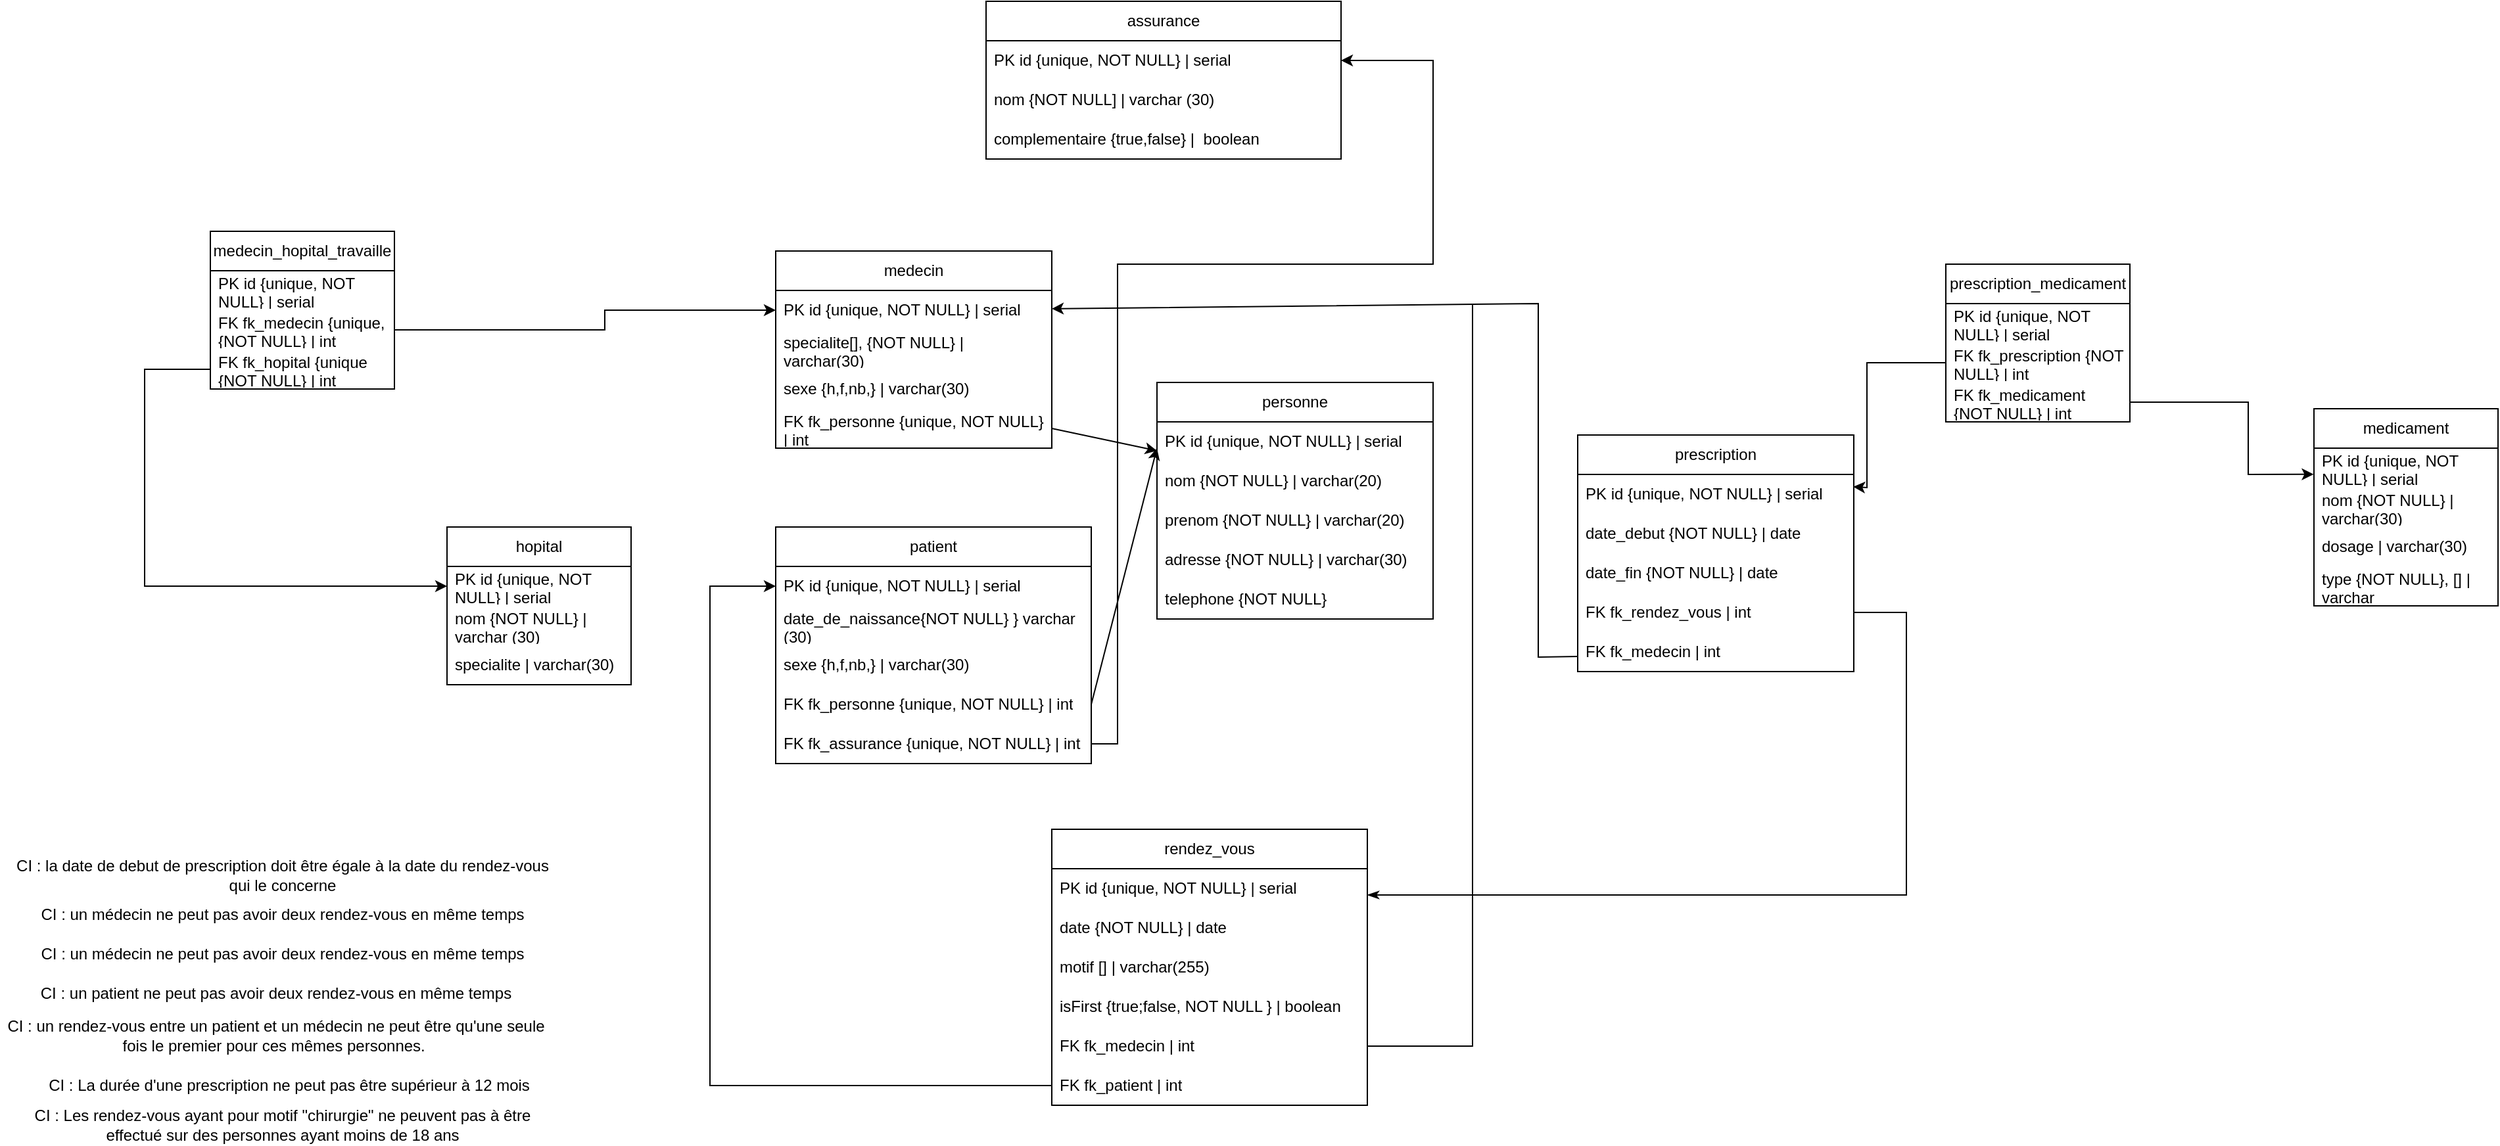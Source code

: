 <mxfile version="24.7.8">
  <diagram name="Page-1" id="RGorqgUzjj5_bAw9mksL">
    <mxGraphModel dx="1751" dy="779" grid="1" gridSize="10" guides="1" tooltips="1" connect="1" arrows="1" fold="1" page="1" pageScale="1" pageWidth="1000" pageHeight="1000" math="0" shadow="0">
      <root>
        <mxCell id="0" />
        <mxCell id="1" parent="0" />
        <mxCell id="2R8Dzw3nEG0THhyR7yvY-1" value="patient" style="swimlane;fontStyle=0;childLayout=stackLayout;horizontal=1;startSize=30;horizontalStack=0;resizeParent=1;resizeParentMax=0;resizeLast=0;collapsible=1;marginBottom=0;whiteSpace=wrap;html=1;" parent="1" vertex="1">
          <mxGeometry x="630" y="440" width="240" height="180" as="geometry" />
        </mxCell>
        <mxCell id="TuQZTWzfY9e2gDkFEBJu-4" value="PK id {unique, NOT NULL} | serial&amp;nbsp;" style="text;strokeColor=none;fillColor=none;align=left;verticalAlign=middle;spacingLeft=4;spacingRight=4;overflow=hidden;points=[[0,0.5],[1,0.5]];portConstraint=eastwest;rotatable=0;whiteSpace=wrap;html=1;fontStyle=0" parent="2R8Dzw3nEG0THhyR7yvY-1" vertex="1">
          <mxGeometry y="30" width="240" height="30" as="geometry" />
        </mxCell>
        <mxCell id="2R8Dzw3nEG0THhyR7yvY-5" value="date_de_naissance{NOT NULL} } varchar (30)" style="text;strokeColor=none;fillColor=none;align=left;verticalAlign=middle;spacingLeft=4;spacingRight=4;overflow=hidden;points=[[0,0.5],[1,0.5]];portConstraint=eastwest;rotatable=0;whiteSpace=wrap;html=1;" parent="2R8Dzw3nEG0THhyR7yvY-1" vertex="1">
          <mxGeometry y="60" width="240" height="30" as="geometry" />
        </mxCell>
        <mxCell id="ysyduvd8YzeIsaKyimMD-5" value="sexe {h,f,nb,} | varchar(30)" style="text;strokeColor=none;fillColor=none;align=left;verticalAlign=middle;spacingLeft=4;spacingRight=4;overflow=hidden;points=[[0,0.5],[1,0.5]];portConstraint=eastwest;rotatable=0;whiteSpace=wrap;html=1;" parent="2R8Dzw3nEG0THhyR7yvY-1" vertex="1">
          <mxGeometry y="90" width="240" height="30" as="geometry" />
        </mxCell>
        <mxCell id="TuQZTWzfY9e2gDkFEBJu-25" value="FK fk_personne {unique, NOT NULL} | int" style="text;strokeColor=none;fillColor=none;align=left;verticalAlign=middle;spacingLeft=4;spacingRight=4;overflow=hidden;points=[[0,0.5],[1,0.5]];portConstraint=eastwest;rotatable=0;whiteSpace=wrap;html=1;fontStyle=0" parent="2R8Dzw3nEG0THhyR7yvY-1" vertex="1">
          <mxGeometry y="120" width="240" height="30" as="geometry" />
        </mxCell>
        <mxCell id="LABQE7Eeu0sSzHMh1YGV-7" value="FK fk_assurance {unique, NOT NULL} | int" style="text;strokeColor=none;fillColor=none;align=left;verticalAlign=middle;spacingLeft=4;spacingRight=4;overflow=hidden;points=[[0,0.5],[1,0.5]];portConstraint=eastwest;rotatable=0;whiteSpace=wrap;html=1;fontStyle=0" vertex="1" parent="2R8Dzw3nEG0THhyR7yvY-1">
          <mxGeometry y="150" width="240" height="30" as="geometry" />
        </mxCell>
        <mxCell id="2R8Dzw3nEG0THhyR7yvY-8" value="personne" style="swimlane;fontStyle=0;childLayout=stackLayout;horizontal=1;startSize=30;horizontalStack=0;resizeParent=1;resizeParentMax=0;resizeLast=0;collapsible=1;marginBottom=0;whiteSpace=wrap;html=1;" parent="1" vertex="1">
          <mxGeometry x="920" y="330" width="210" height="180" as="geometry" />
        </mxCell>
        <mxCell id="2R8Dzw3nEG0THhyR7yvY-9" value="PK id {unique, NOT NULL} | serial&amp;nbsp;" style="text;strokeColor=none;fillColor=none;align=left;verticalAlign=middle;spacingLeft=4;spacingRight=4;overflow=hidden;points=[[0,0.5],[1,0.5]];portConstraint=eastwest;rotatable=0;whiteSpace=wrap;html=1;fontStyle=0" parent="2R8Dzw3nEG0THhyR7yvY-8" vertex="1">
          <mxGeometry y="30" width="210" height="30" as="geometry" />
        </mxCell>
        <mxCell id="2R8Dzw3nEG0THhyR7yvY-10" value="nom {NOT NULL} | varchar(20)" style="text;strokeColor=none;fillColor=none;align=left;verticalAlign=middle;spacingLeft=4;spacingRight=4;overflow=hidden;points=[[0,0.5],[1,0.5]];portConstraint=eastwest;rotatable=0;whiteSpace=wrap;html=1;" parent="2R8Dzw3nEG0THhyR7yvY-8" vertex="1">
          <mxGeometry y="60" width="210" height="30" as="geometry" />
        </mxCell>
        <mxCell id="2R8Dzw3nEG0THhyR7yvY-11" value="prenom {NOT NULL} | varchar(20)" style="text;strokeColor=none;fillColor=none;align=left;verticalAlign=middle;spacingLeft=4;spacingRight=4;overflow=hidden;points=[[0,0.5],[1,0.5]];portConstraint=eastwest;rotatable=0;whiteSpace=wrap;html=1;" parent="2R8Dzw3nEG0THhyR7yvY-8" vertex="1">
          <mxGeometry y="90" width="210" height="30" as="geometry" />
        </mxCell>
        <mxCell id="ysyduvd8YzeIsaKyimMD-1" value="adresse {NOT NULL} | varchar(30)" style="text;strokeColor=none;fillColor=none;align=left;verticalAlign=middle;spacingLeft=4;spacingRight=4;overflow=hidden;points=[[0,0.5],[1,0.5]];portConstraint=eastwest;rotatable=0;whiteSpace=wrap;html=1;" parent="2R8Dzw3nEG0THhyR7yvY-8" vertex="1">
          <mxGeometry y="120" width="210" height="30" as="geometry" />
        </mxCell>
        <mxCell id="ysyduvd8YzeIsaKyimMD-8" value="telephone {NOT NULL}" style="text;strokeColor=none;fillColor=none;align=left;verticalAlign=middle;spacingLeft=4;spacingRight=4;overflow=hidden;points=[[0,0.5],[1,0.5]];portConstraint=eastwest;rotatable=0;whiteSpace=wrap;html=1;" parent="2R8Dzw3nEG0THhyR7yvY-8" vertex="1">
          <mxGeometry y="150" width="210" height="30" as="geometry" />
        </mxCell>
        <mxCell id="2R8Dzw3nEG0THhyR7yvY-15" value="medecin" style="swimlane;fontStyle=0;childLayout=stackLayout;horizontal=1;startSize=30;horizontalStack=0;resizeParent=1;resizeParentMax=0;resizeLast=0;collapsible=1;marginBottom=0;whiteSpace=wrap;html=1;" parent="1" vertex="1">
          <mxGeometry x="630" y="230" width="210" height="150" as="geometry" />
        </mxCell>
        <mxCell id="TuQZTWzfY9e2gDkFEBJu-5" value="PK id {unique, NOT NULL} | serial" style="text;strokeColor=none;fillColor=none;align=left;verticalAlign=middle;spacingLeft=4;spacingRight=4;overflow=hidden;points=[[0,0.5],[1,0.5]];portConstraint=eastwest;rotatable=0;whiteSpace=wrap;html=1;fontStyle=0" parent="2R8Dzw3nEG0THhyR7yvY-15" vertex="1">
          <mxGeometry y="30" width="210" height="30" as="geometry" />
        </mxCell>
        <mxCell id="2R8Dzw3nEG0THhyR7yvY-20" value="specialite[], {NOT NULL} | varchar(30)" style="text;strokeColor=none;fillColor=none;align=left;verticalAlign=middle;spacingLeft=4;spacingRight=4;overflow=hidden;points=[[0,0.5],[1,0.5]];portConstraint=eastwest;rotatable=0;whiteSpace=wrap;html=1;" parent="2R8Dzw3nEG0THhyR7yvY-15" vertex="1">
          <mxGeometry y="60" width="210" height="30" as="geometry" />
        </mxCell>
        <mxCell id="ldBNjT86KZCsd6IWo8qu-2" value="sexe {h,f,nb,} | varchar(30)" style="text;strokeColor=none;fillColor=none;align=left;verticalAlign=middle;spacingLeft=4;spacingRight=4;overflow=hidden;points=[[0,0.5],[1,0.5]];portConstraint=eastwest;rotatable=0;whiteSpace=wrap;html=1;" parent="2R8Dzw3nEG0THhyR7yvY-15" vertex="1">
          <mxGeometry y="90" width="210" height="30" as="geometry" />
        </mxCell>
        <mxCell id="TuQZTWzfY9e2gDkFEBJu-26" value="FK fk_personne {unique, NOT NULL} | int" style="text;strokeColor=none;fillColor=none;align=left;verticalAlign=middle;spacingLeft=4;spacingRight=4;overflow=hidden;points=[[0,0.5],[1,0.5]];portConstraint=eastwest;rotatable=0;whiteSpace=wrap;html=1;fontStyle=0" parent="2R8Dzw3nEG0THhyR7yvY-15" vertex="1">
          <mxGeometry y="120" width="210" height="30" as="geometry" />
        </mxCell>
        <mxCell id="2R8Dzw3nEG0THhyR7yvY-23" value="" style="endArrow=classic;html=1;rounded=0;exitX=1;exitY=0.5;exitDx=0;exitDy=0;" parent="1" source="TuQZTWzfY9e2gDkFEBJu-25" edge="1">
          <mxGeometry width="50" height="50" relative="1" as="geometry">
            <mxPoint x="700" y="330" as="sourcePoint" />
            <mxPoint x="920" y="380" as="targetPoint" />
          </mxGeometry>
        </mxCell>
        <mxCell id="2R8Dzw3nEG0THhyR7yvY-24" value="" style="endArrow=classic;html=1;rounded=0;exitX=1;exitY=0.5;exitDx=0;exitDy=0;entryX=0;entryY=0.5;entryDx=0;entryDy=0;" parent="1" source="TuQZTWzfY9e2gDkFEBJu-26" edge="1">
          <mxGeometry width="50" height="50" relative="1" as="geometry">
            <mxPoint x="770" y="440" as="sourcePoint" />
            <mxPoint x="920" y="382" as="targetPoint" />
          </mxGeometry>
        </mxCell>
        <mxCell id="2R8Dzw3nEG0THhyR7yvY-26" value="rendez_vous" style="swimlane;fontStyle=0;childLayout=stackLayout;horizontal=1;startSize=30;horizontalStack=0;resizeParent=1;resizeParentMax=0;resizeLast=0;collapsible=1;marginBottom=0;whiteSpace=wrap;html=1;" parent="1" vertex="1">
          <mxGeometry x="840" y="670" width="240" height="210" as="geometry" />
        </mxCell>
        <mxCell id="2R8Dzw3nEG0THhyR7yvY-29" value="PK id {unique, NOT NULL} | serial&amp;nbsp;" style="text;strokeColor=none;fillColor=none;align=left;verticalAlign=middle;spacingLeft=4;spacingRight=4;overflow=hidden;points=[[0,0.5],[1,0.5]];portConstraint=eastwest;rotatable=0;whiteSpace=wrap;html=1;fontStyle=0" parent="2R8Dzw3nEG0THhyR7yvY-26" vertex="1">
          <mxGeometry y="30" width="240" height="30" as="geometry" />
        </mxCell>
        <mxCell id="2R8Dzw3nEG0THhyR7yvY-27" value="date {NOT NULL} | date" style="text;strokeColor=none;fillColor=none;align=left;verticalAlign=middle;spacingLeft=4;spacingRight=4;overflow=hidden;points=[[0,0.5],[1,0.5]];portConstraint=eastwest;rotatable=0;whiteSpace=wrap;html=1;" parent="2R8Dzw3nEG0THhyR7yvY-26" vertex="1">
          <mxGeometry y="60" width="240" height="30" as="geometry" />
        </mxCell>
        <mxCell id="2R8Dzw3nEG0THhyR7yvY-28" value="motif [] | varchar(255)" style="text;strokeColor=none;fillColor=none;align=left;verticalAlign=middle;spacingLeft=4;spacingRight=4;overflow=hidden;points=[[0,0.5],[1,0.5]];portConstraint=eastwest;rotatable=0;whiteSpace=wrap;html=1;" parent="2R8Dzw3nEG0THhyR7yvY-26" vertex="1">
          <mxGeometry y="90" width="240" height="30" as="geometry" />
        </mxCell>
        <mxCell id="ysyduvd8YzeIsaKyimMD-10" value="isFirst {true;false, NOT NULL } | boolean" style="text;strokeColor=none;fillColor=none;align=left;verticalAlign=middle;spacingLeft=4;spacingRight=4;overflow=hidden;points=[[0,0.5],[1,0.5]];portConstraint=eastwest;rotatable=0;whiteSpace=wrap;html=1;" parent="2R8Dzw3nEG0THhyR7yvY-26" vertex="1">
          <mxGeometry y="120" width="240" height="30" as="geometry" />
        </mxCell>
        <mxCell id="TuQZTWzfY9e2gDkFEBJu-3" value="FK fk_medecin | int" style="text;strokeColor=none;fillColor=none;align=left;verticalAlign=middle;spacingLeft=4;spacingRight=4;overflow=hidden;points=[[0,0.5],[1,0.5]];portConstraint=eastwest;rotatable=0;whiteSpace=wrap;html=1;" parent="2R8Dzw3nEG0THhyR7yvY-26" vertex="1">
          <mxGeometry y="150" width="240" height="30" as="geometry" />
        </mxCell>
        <mxCell id="TuQZTWzfY9e2gDkFEBJu-7" value="FK fk_patient | int" style="text;strokeColor=none;fillColor=none;align=left;verticalAlign=middle;spacingLeft=4;spacingRight=4;overflow=hidden;points=[[0,0.5],[1,0.5]];portConstraint=eastwest;rotatable=0;whiteSpace=wrap;html=1;" parent="2R8Dzw3nEG0THhyR7yvY-26" vertex="1">
          <mxGeometry y="180" width="240" height="30" as="geometry" />
        </mxCell>
        <mxCell id="2R8Dzw3nEG0THhyR7yvY-30" value="" style="endArrow=none;html=1;rounded=0;entryX=0;entryY=0.5;entryDx=0;entryDy=0;startArrow=classic;startFill=1;exitX=0;exitY=0.5;exitDx=0;exitDy=0;" parent="1" source="TuQZTWzfY9e2gDkFEBJu-4" target="TuQZTWzfY9e2gDkFEBJu-7" edge="1">
          <mxGeometry width="50" height="50" relative="1" as="geometry">
            <mxPoint x="630" y="480" as="sourcePoint" />
            <mxPoint x="630" y="760" as="targetPoint" />
            <Array as="points">
              <mxPoint x="580" y="485" />
              <mxPoint x="580" y="865" />
            </Array>
          </mxGeometry>
        </mxCell>
        <mxCell id="2R8Dzw3nEG0THhyR7yvY-37" value="" style="endArrow=none;html=1;rounded=0;startArrow=none;startFill=0;endFill=0;exitX=1;exitY=0.5;exitDx=0;exitDy=0;" parent="1" source="TuQZTWzfY9e2gDkFEBJu-3" edge="1">
          <mxGeometry width="50" height="50" relative="1" as="geometry">
            <mxPoint x="1020" y="830" as="sourcePoint" />
            <mxPoint x="1160" y="270" as="targetPoint" />
            <Array as="points">
              <mxPoint x="1160" y="835" />
              <mxPoint x="1160" y="325" />
            </Array>
          </mxGeometry>
        </mxCell>
        <mxCell id="2R8Dzw3nEG0THhyR7yvY-39" value="hopital" style="swimlane;fontStyle=0;childLayout=stackLayout;horizontal=1;startSize=30;horizontalStack=0;resizeParent=1;resizeParentMax=0;resizeLast=0;collapsible=1;marginBottom=0;whiteSpace=wrap;html=1;" parent="1" vertex="1">
          <mxGeometry x="380" y="440" width="140" height="120" as="geometry" />
        </mxCell>
        <mxCell id="2R8Dzw3nEG0THhyR7yvY-40" value="PK id {unique, NOT NULL} | serial" style="text;strokeColor=none;fillColor=none;align=left;verticalAlign=middle;spacingLeft=4;spacingRight=4;overflow=hidden;points=[[0,0.5],[1,0.5]];portConstraint=eastwest;rotatable=0;whiteSpace=wrap;html=1;fontStyle=0" parent="2R8Dzw3nEG0THhyR7yvY-39" vertex="1">
          <mxGeometry y="30" width="140" height="30" as="geometry" />
        </mxCell>
        <mxCell id="2R8Dzw3nEG0THhyR7yvY-43" value="nom {NOT NULL} | varchar (30)" style="text;strokeColor=none;fillColor=none;align=left;verticalAlign=middle;spacingLeft=4;spacingRight=4;overflow=hidden;points=[[0,0.5],[1,0.5]];portConstraint=eastwest;rotatable=0;whiteSpace=wrap;html=1;fontStyle=0" parent="2R8Dzw3nEG0THhyR7yvY-39" vertex="1">
          <mxGeometry y="60" width="140" height="30" as="geometry" />
        </mxCell>
        <mxCell id="2R8Dzw3nEG0THhyR7yvY-44" value="specialite | varchar(30)" style="text;strokeColor=none;fillColor=none;align=left;verticalAlign=middle;spacingLeft=4;spacingRight=4;overflow=hidden;points=[[0,0.5],[1,0.5]];portConstraint=eastwest;rotatable=0;whiteSpace=wrap;html=1;fontStyle=0" parent="2R8Dzw3nEG0THhyR7yvY-39" vertex="1">
          <mxGeometry y="90" width="140" height="30" as="geometry" />
        </mxCell>
        <mxCell id="2R8Dzw3nEG0THhyR7yvY-54" value="medicament" style="swimlane;fontStyle=0;childLayout=stackLayout;horizontal=1;startSize=30;horizontalStack=0;resizeParent=1;resizeParentMax=0;resizeLast=0;collapsible=1;marginBottom=0;whiteSpace=wrap;html=1;" parent="1" vertex="1">
          <mxGeometry x="1800" y="350" width="140" height="150" as="geometry" />
        </mxCell>
        <mxCell id="2R8Dzw3nEG0THhyR7yvY-55" value="PK id {unique, NOT NULL} | serial" style="text;strokeColor=none;fillColor=none;align=left;verticalAlign=middle;spacingLeft=4;spacingRight=4;overflow=hidden;points=[[0,0.5],[1,0.5]];portConstraint=eastwest;rotatable=0;whiteSpace=wrap;html=1;fontStyle=0" parent="2R8Dzw3nEG0THhyR7yvY-54" vertex="1">
          <mxGeometry y="30" width="140" height="30" as="geometry" />
        </mxCell>
        <mxCell id="2R8Dzw3nEG0THhyR7yvY-56" value="nom {NOT NULL} | varchar(30)" style="text;strokeColor=none;fillColor=none;align=left;verticalAlign=middle;spacingLeft=4;spacingRight=4;overflow=hidden;points=[[0,0.5],[1,0.5]];portConstraint=eastwest;rotatable=0;whiteSpace=wrap;html=1;" parent="2R8Dzw3nEG0THhyR7yvY-54" vertex="1">
          <mxGeometry y="60" width="140" height="30" as="geometry" />
        </mxCell>
        <mxCell id="2R8Dzw3nEG0THhyR7yvY-57" value="dosage | varchar(30)" style="text;strokeColor=none;fillColor=none;align=left;verticalAlign=middle;spacingLeft=4;spacingRight=4;overflow=hidden;points=[[0,0.5],[1,0.5]];portConstraint=eastwest;rotatable=0;whiteSpace=wrap;html=1;" parent="2R8Dzw3nEG0THhyR7yvY-54" vertex="1">
          <mxGeometry y="90" width="140" height="30" as="geometry" />
        </mxCell>
        <mxCell id="2R8Dzw3nEG0THhyR7yvY-58" value="type {NOT NULL}, [] | varchar" style="text;strokeColor=none;fillColor=none;align=left;verticalAlign=middle;spacingLeft=4;spacingRight=4;overflow=hidden;points=[[0,0.5],[1,0.5]];portConstraint=eastwest;rotatable=0;whiteSpace=wrap;html=1;" parent="2R8Dzw3nEG0THhyR7yvY-54" vertex="1">
          <mxGeometry y="120" width="140" height="30" as="geometry" />
        </mxCell>
        <mxCell id="2R8Dzw3nEG0THhyR7yvY-59" value="prescription" style="swimlane;fontStyle=0;childLayout=stackLayout;horizontal=1;startSize=30;horizontalStack=0;resizeParent=1;resizeParentMax=0;resizeLast=0;collapsible=1;marginBottom=0;whiteSpace=wrap;html=1;" parent="1" vertex="1">
          <mxGeometry x="1240" y="370" width="210" height="180" as="geometry" />
        </mxCell>
        <mxCell id="2R8Dzw3nEG0THhyR7yvY-60" value="PK id {unique, NOT NULL} | serial" style="text;strokeColor=none;fillColor=none;align=left;verticalAlign=middle;spacingLeft=4;spacingRight=4;overflow=hidden;points=[[0,0.5],[1,0.5]];portConstraint=eastwest;rotatable=0;whiteSpace=wrap;html=1;fontStyle=0" parent="2R8Dzw3nEG0THhyR7yvY-59" vertex="1">
          <mxGeometry y="30" width="210" height="30" as="geometry" />
        </mxCell>
        <mxCell id="2R8Dzw3nEG0THhyR7yvY-61" value="date_debut {NOT NULL} | date" style="text;strokeColor=none;fillColor=none;align=left;verticalAlign=middle;spacingLeft=4;spacingRight=4;overflow=hidden;points=[[0,0.5],[1,0.5]];portConstraint=eastwest;rotatable=0;whiteSpace=wrap;html=1;" parent="2R8Dzw3nEG0THhyR7yvY-59" vertex="1">
          <mxGeometry y="60" width="210" height="30" as="geometry" />
        </mxCell>
        <mxCell id="ldBNjT86KZCsd6IWo8qu-3" value="date_fin {NOT NULL} | date" style="text;strokeColor=none;fillColor=none;align=left;verticalAlign=middle;spacingLeft=4;spacingRight=4;overflow=hidden;points=[[0,0.5],[1,0.5]];portConstraint=eastwest;rotatable=0;whiteSpace=wrap;html=1;" parent="2R8Dzw3nEG0THhyR7yvY-59" vertex="1">
          <mxGeometry y="90" width="210" height="30" as="geometry" />
        </mxCell>
        <mxCell id="TuQZTWzfY9e2gDkFEBJu-2" value="FK fk_rendez_vous | int" style="text;strokeColor=none;fillColor=none;align=left;verticalAlign=middle;spacingLeft=4;spacingRight=4;overflow=hidden;points=[[0,0.5],[1,0.5]];portConstraint=eastwest;rotatable=0;whiteSpace=wrap;html=1;" parent="2R8Dzw3nEG0THhyR7yvY-59" vertex="1">
          <mxGeometry y="120" width="210" height="30" as="geometry" />
        </mxCell>
        <mxCell id="TuQZTWzfY9e2gDkFEBJu-6" value="FK fk_medecin | int" style="text;strokeColor=none;fillColor=none;align=left;verticalAlign=middle;spacingLeft=4;spacingRight=4;overflow=hidden;points=[[0,0.5],[1,0.5]];portConstraint=eastwest;rotatable=0;whiteSpace=wrap;html=1;" parent="2R8Dzw3nEG0THhyR7yvY-59" vertex="1">
          <mxGeometry y="150" width="210" height="30" as="geometry" />
        </mxCell>
        <mxCell id="2R8Dzw3nEG0THhyR7yvY-64" value="" style="endArrow=none;html=1;rounded=0;endFill=0;startArrow=classic;startFill=1;entryX=0.001;entryY=0.617;entryDx=0;entryDy=0;entryPerimeter=0;" parent="1" target="TuQZTWzfY9e2gDkFEBJu-6" edge="1" source="TuQZTWzfY9e2gDkFEBJu-5">
          <mxGeometry width="50" height="50" relative="1" as="geometry">
            <mxPoint x="780" y="265" as="sourcePoint" />
            <mxPoint x="1210" y="510" as="targetPoint" />
            <Array as="points">
              <mxPoint x="1210" y="270" />
              <mxPoint x="1210" y="539" />
            </Array>
          </mxGeometry>
        </mxCell>
        <mxCell id="2R8Dzw3nEG0THhyR7yvY-68" value="" style="endArrow=none;html=1;rounded=0;entryX=1;entryY=0.5;entryDx=0;entryDy=0;startArrow=classicThin;startFill=1;" parent="1" target="TuQZTWzfY9e2gDkFEBJu-2" edge="1">
          <mxGeometry width="50" height="50" relative="1" as="geometry">
            <mxPoint x="1080" y="720" as="sourcePoint" />
            <mxPoint x="1370" y="450" as="targetPoint" />
            <Array as="points">
              <mxPoint x="1490" y="720" />
              <mxPoint x="1490" y="505" />
            </Array>
          </mxGeometry>
        </mxCell>
        <mxCell id="pBF73FbpVqwOK1bHGjCk-2" value="CI : un médecin ne peut pas avoir deux rendez-vous en même temps" style="text;html=1;align=center;verticalAlign=middle;whiteSpace=wrap;rounded=0;" parent="1" vertex="1">
          <mxGeometry x="60" y="750" width="390" height="30" as="geometry" />
        </mxCell>
        <mxCell id="pBF73FbpVqwOK1bHGjCk-4" value="CI : un patient ne peut pas avoir deux rendez-vous en même temps" style="text;html=1;align=center;verticalAlign=middle;whiteSpace=wrap;rounded=0;" parent="1" vertex="1">
          <mxGeometry x="40" y="780" width="420" height="30" as="geometry" />
        </mxCell>
        <mxCell id="pBF73FbpVqwOK1bHGjCk-5" value="CI : un rendez-vous entre un patient et un médecin ne peut être qu&#39;une seule fois le premier pour ces mêmes personnes.&amp;nbsp;" style="text;html=1;align=center;verticalAlign=middle;whiteSpace=wrap;rounded=0;" parent="1" vertex="1">
          <mxGeometry x="40" y="812" width="420" height="30" as="geometry" />
        </mxCell>
        <mxCell id="pBF73FbpVqwOK1bHGjCk-6" value="CI : La durée d&#39;une prescription ne peut pas être supérieur à 12 mois" style="text;html=1;align=center;verticalAlign=middle;whiteSpace=wrap;rounded=0;" parent="1" vertex="1">
          <mxGeometry x="50" y="850" width="420" height="30" as="geometry" />
        </mxCell>
        <mxCell id="TuQZTWzfY9e2gDkFEBJu-8" value="medecin_hopital_travaille" style="swimlane;fontStyle=0;childLayout=stackLayout;horizontal=1;startSize=30;horizontalStack=0;resizeParent=1;resizeParentMax=0;resizeLast=0;collapsible=1;marginBottom=0;whiteSpace=wrap;html=1;" parent="1" vertex="1">
          <mxGeometry x="200" y="215" width="140" height="120" as="geometry" />
        </mxCell>
        <mxCell id="TuQZTWzfY9e2gDkFEBJu-9" value="PK id {unique, NOT NULL} | serial" style="text;strokeColor=none;fillColor=none;align=left;verticalAlign=middle;spacingLeft=4;spacingRight=4;overflow=hidden;points=[[0,0.5],[1,0.5]];portConstraint=eastwest;rotatable=0;whiteSpace=wrap;html=1;fontStyle=0" parent="TuQZTWzfY9e2gDkFEBJu-8" vertex="1">
          <mxGeometry y="30" width="140" height="30" as="geometry" />
        </mxCell>
        <mxCell id="TuQZTWzfY9e2gDkFEBJu-12" value="FK fk_medecin {unique, {NOT NULL} | int" style="text;strokeColor=none;fillColor=none;align=left;verticalAlign=middle;spacingLeft=4;spacingRight=4;overflow=hidden;points=[[0,0.5],[1,0.5]];portConstraint=eastwest;rotatable=0;whiteSpace=wrap;html=1;fontStyle=0" parent="TuQZTWzfY9e2gDkFEBJu-8" vertex="1">
          <mxGeometry y="60" width="140" height="30" as="geometry" />
        </mxCell>
        <mxCell id="TuQZTWzfY9e2gDkFEBJu-13" value="FK fk_hopital {unique {NOT NULL} | int" style="text;strokeColor=none;fillColor=none;align=left;verticalAlign=middle;spacingLeft=4;spacingRight=4;overflow=hidden;points=[[0,0.5],[1,0.5]];portConstraint=eastwest;rotatable=0;whiteSpace=wrap;html=1;fontStyle=0" parent="TuQZTWzfY9e2gDkFEBJu-8" vertex="1">
          <mxGeometry y="90" width="140" height="30" as="geometry" />
        </mxCell>
        <mxCell id="TuQZTWzfY9e2gDkFEBJu-14" value="" style="endArrow=none;html=1;rounded=0;exitX=0;exitY=0.5;exitDx=0;exitDy=0;endFill=0;startArrow=classic;startFill=1;" parent="1" source="2R8Dzw3nEG0THhyR7yvY-40" edge="1">
          <mxGeometry width="50" height="50" relative="1" as="geometry">
            <mxPoint x="150" y="370" as="sourcePoint" />
            <mxPoint x="200" y="320" as="targetPoint" />
            <Array as="points">
              <mxPoint x="150" y="485" />
              <mxPoint x="150" y="320" />
            </Array>
          </mxGeometry>
        </mxCell>
        <mxCell id="TuQZTWzfY9e2gDkFEBJu-15" value="" style="endArrow=classic;html=1;rounded=0;exitX=1;exitY=0.5;exitDx=0;exitDy=0;entryX=0;entryY=0.5;entryDx=0;entryDy=0;endFill=1;" parent="1" source="TuQZTWzfY9e2gDkFEBJu-12" target="TuQZTWzfY9e2gDkFEBJu-5" edge="1">
          <mxGeometry width="50" height="50" relative="1" as="geometry">
            <mxPoint x="460" y="460" as="sourcePoint" />
            <mxPoint x="510" y="410" as="targetPoint" />
            <Array as="points">
              <mxPoint x="500" y="290" />
              <mxPoint x="500" y="275" />
            </Array>
          </mxGeometry>
        </mxCell>
        <mxCell id="TuQZTWzfY9e2gDkFEBJu-17" value="prescription_medicament" style="swimlane;fontStyle=0;childLayout=stackLayout;horizontal=1;startSize=30;horizontalStack=0;resizeParent=1;resizeParentMax=0;resizeLast=0;collapsible=1;marginBottom=0;whiteSpace=wrap;html=1;" parent="1" vertex="1">
          <mxGeometry x="1520" y="240" width="140" height="120" as="geometry" />
        </mxCell>
        <mxCell id="TuQZTWzfY9e2gDkFEBJu-18" value="PK id {unique, NOT NULL} | serial" style="text;strokeColor=none;fillColor=none;align=left;verticalAlign=middle;spacingLeft=4;spacingRight=4;overflow=hidden;points=[[0,0.5],[1,0.5]];portConstraint=eastwest;rotatable=0;whiteSpace=wrap;html=1;fontStyle=0" parent="TuQZTWzfY9e2gDkFEBJu-17" vertex="1">
          <mxGeometry y="30" width="140" height="30" as="geometry" />
        </mxCell>
        <mxCell id="TuQZTWzfY9e2gDkFEBJu-21" value="FK fk_prescription {NOT NULL} | int" style="text;strokeColor=none;fillColor=none;align=left;verticalAlign=middle;spacingLeft=4;spacingRight=4;overflow=hidden;points=[[0,0.5],[1,0.5]];portConstraint=eastwest;rotatable=0;whiteSpace=wrap;html=1;" parent="TuQZTWzfY9e2gDkFEBJu-17" vertex="1">
          <mxGeometry y="60" width="140" height="30" as="geometry" />
        </mxCell>
        <mxCell id="TuQZTWzfY9e2gDkFEBJu-22" value="FK fk_medicament {NOT NULL} | int" style="text;strokeColor=none;fillColor=none;align=left;verticalAlign=middle;spacingLeft=4;spacingRight=4;overflow=hidden;points=[[0,0.5],[1,0.5]];portConstraint=eastwest;rotatable=0;whiteSpace=wrap;html=1;" parent="TuQZTWzfY9e2gDkFEBJu-17" vertex="1">
          <mxGeometry y="90" width="140" height="30" as="geometry" />
        </mxCell>
        <mxCell id="TuQZTWzfY9e2gDkFEBJu-23" value="" style="endArrow=none;html=1;rounded=0;entryX=0;entryY=0.5;entryDx=0;entryDy=0;exitX=0.998;exitY=0.313;exitDx=0;exitDy=0;exitPerimeter=0;startArrow=classic;startFill=1;" parent="1" source="2R8Dzw3nEG0THhyR7yvY-60" target="TuQZTWzfY9e2gDkFEBJu-21" edge="1">
          <mxGeometry width="50" height="50" relative="1" as="geometry">
            <mxPoint x="1400" y="500" as="sourcePoint" />
            <mxPoint x="1450" y="450" as="targetPoint" />
            <Array as="points">
              <mxPoint x="1460" y="410" />
              <mxPoint x="1460" y="315" />
            </Array>
          </mxGeometry>
        </mxCell>
        <mxCell id="TuQZTWzfY9e2gDkFEBJu-24" value="" style="endArrow=none;html=1;rounded=0;entryX=1;entryY=0.5;entryDx=0;entryDy=0;exitX=-0.002;exitY=0.663;exitDx=0;exitDy=0;exitPerimeter=0;endFill=0;startArrow=classic;startFill=1;" parent="1" source="2R8Dzw3nEG0THhyR7yvY-55" target="TuQZTWzfY9e2gDkFEBJu-22" edge="1">
          <mxGeometry width="50" height="50" relative="1" as="geometry">
            <mxPoint x="1390" y="419" as="sourcePoint" />
            <mxPoint x="1530" y="355" as="targetPoint" />
            <Array as="points">
              <mxPoint x="1750" y="400" />
              <mxPoint x="1750" y="345" />
            </Array>
          </mxGeometry>
        </mxCell>
        <mxCell id="ldBNjT86KZCsd6IWo8qu-4" value="CI : Les rendez-vous ayant pour motif &quot;chirurgie&quot; ne peuvent pas à être effectué sur des personnes ayant moins de 18 ans" style="text;html=1;align=center;verticalAlign=middle;whiteSpace=wrap;rounded=0;" parent="1" vertex="1">
          <mxGeometry x="45" y="880" width="420" height="30" as="geometry" />
        </mxCell>
        <mxCell id="ldBNjT86KZCsd6IWo8qu-5" value="CI : un médecin ne peut pas avoir deux rendez-vous en même temps" style="text;html=1;align=center;verticalAlign=middle;whiteSpace=wrap;rounded=0;" parent="1" vertex="1">
          <mxGeometry x="60" y="720" width="390" height="30" as="geometry" />
        </mxCell>
        <mxCell id="ldBNjT86KZCsd6IWo8qu-6" value="CI : la date de debut de prescription doit être égale à la date du rendez-vous qui le concerne" style="text;html=1;align=center;verticalAlign=middle;whiteSpace=wrap;rounded=0;" parent="1" vertex="1">
          <mxGeometry x="45" y="690" width="420" height="30" as="geometry" />
        </mxCell>
        <mxCell id="LABQE7Eeu0sSzHMh1YGV-2" value="assurance" style="swimlane;fontStyle=0;childLayout=stackLayout;horizontal=1;startSize=30;horizontalStack=0;resizeParent=1;resizeParentMax=0;resizeLast=0;collapsible=1;marginBottom=0;whiteSpace=wrap;html=1;" vertex="1" parent="1">
          <mxGeometry x="790" y="40" width="270" height="120" as="geometry" />
        </mxCell>
        <mxCell id="LABQE7Eeu0sSzHMh1YGV-3" value="PK id {unique, NOT NULL} | serial&amp;nbsp;" style="text;strokeColor=none;fillColor=none;align=left;verticalAlign=middle;spacingLeft=4;spacingRight=4;overflow=hidden;points=[[0,0.5],[1,0.5]];portConstraint=eastwest;rotatable=0;whiteSpace=wrap;html=1;fontStyle=0" vertex="1" parent="LABQE7Eeu0sSzHMh1YGV-2">
          <mxGeometry y="30" width="270" height="30" as="geometry" />
        </mxCell>
        <mxCell id="LABQE7Eeu0sSzHMh1YGV-5" value="nom {NOT NULL] | varchar (30)" style="text;strokeColor=none;fillColor=none;align=left;verticalAlign=middle;spacingLeft=4;spacingRight=4;overflow=hidden;points=[[0,0.5],[1,0.5]];portConstraint=eastwest;rotatable=0;whiteSpace=wrap;html=1;" vertex="1" parent="LABQE7Eeu0sSzHMh1YGV-2">
          <mxGeometry y="60" width="270" height="30" as="geometry" />
        </mxCell>
        <mxCell id="LABQE7Eeu0sSzHMh1YGV-4" value="complementaire {true,false} |&amp;nbsp; boolean" style="text;strokeColor=none;fillColor=none;align=left;verticalAlign=middle;spacingLeft=4;spacingRight=4;overflow=hidden;points=[[0,0.5],[1,0.5]];portConstraint=eastwest;rotatable=0;whiteSpace=wrap;html=1;" vertex="1" parent="LABQE7Eeu0sSzHMh1YGV-2">
          <mxGeometry y="90" width="270" height="30" as="geometry" />
        </mxCell>
        <mxCell id="LABQE7Eeu0sSzHMh1YGV-8" value="" style="endArrow=classic;html=1;rounded=0;exitX=1;exitY=0.5;exitDx=0;exitDy=0;entryX=1;entryY=0.5;entryDx=0;entryDy=0;" edge="1" parent="1" source="LABQE7Eeu0sSzHMh1YGV-7" target="LABQE7Eeu0sSzHMh1YGV-3">
          <mxGeometry width="50" height="50" relative="1" as="geometry">
            <mxPoint x="880" y="585" as="sourcePoint" />
            <mxPoint x="1150" y="72" as="targetPoint" />
            <Array as="points">
              <mxPoint x="890" y="605" />
              <mxPoint x="890" y="240" />
              <mxPoint x="1130" y="240" />
              <mxPoint x="1130" y="85" />
            </Array>
          </mxGeometry>
        </mxCell>
      </root>
    </mxGraphModel>
  </diagram>
</mxfile>
